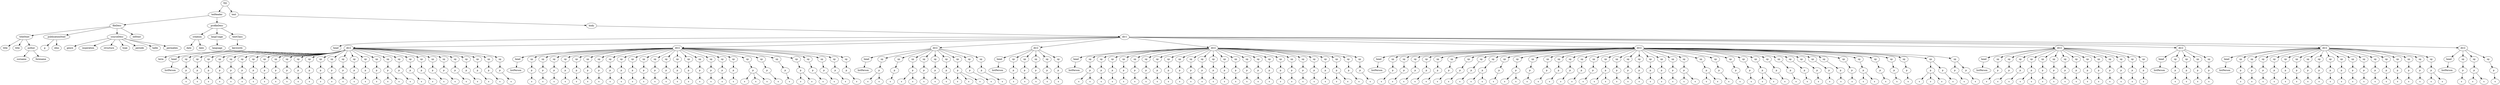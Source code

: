 digraph Tree {
	"t0" [label = "TEI"];
	"t1" [label = "teiHeader"];
	"t2" [label = "fileDesc"];
	"t3" [label = "titleStmt"];
	"t4" [label = "title"];
	"t5" [label = "title"];
	"t6" [label = "author"];
	"t7" [label = "surname"];
	"t8" [label = "forename"];
	"t9" [label = "publicationStmt"];
	"t10" [label = "p"];
	"t11" [label = "idno"];
	"t12" [label = "sourceDesc"];
	"t13" [label = "genre"];
	"t14" [label = "inspiration"];
	"t15" [label = "structure"];
	"t16" [label = "type"];
	"t17" [label = "periode"];
	"t18" [label = "taille"];
	"t19" [label = "permalien"];
	"t20" [label = "edStmt"];
	"t21" [label = "profileDesc"];
	"t22" [label = "creation"];
	"t23" [label = "date"];
	"t24" [label = "date"];
	"t25" [label = "langUsage"];
	"t26" [label = "language"];
	"t27" [label = "textClass"];
	"t28" [label = "keywords"];
	"t29" [label = "term"];
	"t30" [label = "text"];
	"t31" [label = "body"];
	"t32" [label = "div1"];
	"t33" [label = "head"];
	"t34" [label = "div2"];
	"t35" [label = "head"];
	"t36" [label = "listPerson"];
	"t37" [label = "sp"];
	"t38" [label = "p"];
	"t39" [label = "s"];
	"t40" [label = "sp"];
	"t41" [label = "p"];
	"t42" [label = "s"];
	"t43" [label = "sp"];
	"t44" [label = "p"];
	"t45" [label = "s"];
	"t46" [label = "sp"];
	"t47" [label = "p"];
	"t48" [label = "s"];
	"t49" [label = "sp"];
	"t50" [label = "p"];
	"t51" [label = "s"];
	"t52" [label = "sp"];
	"t53" [label = "p"];
	"t54" [label = "s"];
	"t55" [label = "sp"];
	"t56" [label = "p"];
	"t57" [label = "s"];
	"t58" [label = "sp"];
	"t59" [label = "p"];
	"t60" [label = "s"];
	"t61" [label = "sp"];
	"t62" [label = "p"];
	"t63" [label = "s"];
	"t64" [label = "sp"];
	"t65" [label = "p"];
	"t66" [label = "s"];
	"t67" [label = "sp"];
	"t68" [label = "p"];
	"t69" [label = "s"];
	"t70" [label = "sp"];
	"t71" [label = "p"];
	"t72" [label = "s"];
	"t73" [label = "sp"];
	"t74" [label = "p"];
	"t75" [label = "s"];
	"t76" [label = "sp"];
	"t77" [label = "p"];
	"t78" [label = "s"];
	"t79" [label = "sp"];
	"t80" [label = "p"];
	"t81" [label = "s"];
	"t82" [label = "sp"];
	"t83" [label = "p"];
	"t84" [label = "s"];
	"t85" [label = "sp"];
	"t86" [label = "p"];
	"t87" [label = "s"];
	"t88" [label = "sp"];
	"t89" [label = "p"];
	"t90" [label = "s"];
	"t91" [label = "sp"];
	"t92" [label = "p"];
	"t93" [label = "s"];
	"t94" [label = "s"];
	"t95" [label = "sp"];
	"t96" [label = "p"];
	"t97" [label = "s"];
	"t98" [label = "sp"];
	"t99" [label = "p"];
	"t100" [label = "s"];
	"t101" [label = "sp"];
	"t102" [label = "p"];
	"t103" [label = "s"];
	"t104" [label = "sp"];
	"t105" [label = "p"];
	"t106" [label = "s"];
	"t107" [label = "sp"];
	"t108" [label = "p"];
	"t109" [label = "s"];
	"t110" [label = "sp"];
	"t111" [label = "p"];
	"t112" [label = "s"];
	"t113" [label = "sp"];
	"t114" [label = "p"];
	"t115" [label = "s"];
	"t116" [label = "sp"];
	"t117" [label = "p"];
	"t118" [label = "s"];
	"t119" [label = "sp"];
	"t120" [label = "p"];
	"t121" [label = "s"];
	"t122" [label = "sp"];
	"t123" [label = "p"];
	"t124" [label = "s"];
	"t125" [label = "div2"];
	"t126" [label = "head"];
	"t127" [label = "listPerson"];
	"t128" [label = "sp"];
	"t129" [label = "p"];
	"t130" [label = "s"];
	"t131" [label = "sp"];
	"t132" [label = "p"];
	"t133" [label = "s"];
	"t134" [label = "sp"];
	"t135" [label = "p"];
	"t136" [label = "s"];
	"t137" [label = "sp"];
	"t138" [label = "p"];
	"t139" [label = "s"];
	"t140" [label = "sp"];
	"t141" [label = "p"];
	"t142" [label = "s"];
	"t143" [label = "sp"];
	"t144" [label = "p"];
	"t145" [label = "s"];
	"t146" [label = "sp"];
	"t147" [label = "p"];
	"t148" [label = "s"];
	"t149" [label = "sp"];
	"t150" [label = "p"];
	"t151" [label = "s"];
	"t152" [label = "sp"];
	"t153" [label = "p"];
	"t154" [label = "s"];
	"t155" [label = "sp"];
	"t156" [label = "p"];
	"t157" [label = "s"];
	"t158" [label = "sp"];
	"t159" [label = "p"];
	"t160" [label = "s"];
	"t161" [label = "sp"];
	"t162" [label = "p"];
	"t163" [label = "s"];
	"t164" [label = "sp"];
	"t165" [label = "p"];
	"t166" [label = "s"];
	"t167" [label = "sp"];
	"t168" [label = "p"];
	"t169" [label = "s"];
	"t170" [label = "sp"];
	"t171" [label = "p"];
	"t172" [label = "s"];
	"t173" [label = "sp"];
	"t174" [label = "p"];
	"t175" [label = "s"];
	"t176" [label = "sp"];
	"t177" [label = "p"];
	"t178" [label = "s"];
	"t179" [label = "sp"];
	"t180" [label = "p"];
	"t181" [label = "s"];
	"t182" [label = "sp"];
	"t183" [label = "p"];
	"t184" [label = "s"];
	"t185" [label = "sp"];
	"t186" [label = "p"];
	"t187" [label = "s"];
	"t188" [label = "s"];
	"t189" [label = "s"];
	"t190" [label = "sp"];
	"t191" [label = "p"];
	"t192" [label = "s"];
	"t193" [label = "sp"];
	"t194" [label = "p"];
	"t195" [label = "s"];
	"t196" [label = "sp"];
	"t197" [label = "p"];
	"t198" [label = "s"];
	"t199" [label = "s"];
	"t200" [label = "sp"];
	"t201" [label = "p"];
	"t202" [label = "s"];
	"t203" [label = "sp"];
	"t204" [label = "p"];
	"t205" [label = "s"];
	"t206" [label = "sp"];
	"t207" [label = "p"];
	"t208" [label = "s"];
	"t209" [label = "sp"];
	"t210" [label = "p"];
	"t211" [label = "s"];
	"t212" [label = "div2"];
	"t213" [label = "head"];
	"t214" [label = "listPerson"];
	"t215" [label = "sp"];
	"t216" [label = "p"];
	"t217" [label = "s"];
	"t218" [label = "s"];
	"t219" [label = "sp"];
	"t220" [label = "p"];
	"t221" [label = "s"];
	"t222" [label = "sp"];
	"t223" [label = "p"];
	"t224" [label = "s"];
	"t225" [label = "s"];
	"t226" [label = "sp"];
	"t227" [label = "p"];
	"t228" [label = "s"];
	"t229" [label = "sp"];
	"t230" [label = "p"];
	"t231" [label = "s"];
	"t232" [label = "sp"];
	"t233" [label = "p"];
	"t234" [label = "s"];
	"t235" [label = "sp"];
	"t236" [label = "p"];
	"t237" [label = "s"];
	"t238" [label = "s"];
	"t239" [label = "s"];
	"t240" [label = "sp"];
	"t241" [label = "p"];
	"t242" [label = "s"];
	"t243" [label = "sp"];
	"t244" [label = "p"];
	"t245" [label = "s"];
	"t246" [label = "div2"];
	"t247" [label = "head"];
	"t248" [label = "listPerson"];
	"t249" [label = "sp"];
	"t250" [label = "p"];
	"t251" [label = "s"];
	"t252" [label = "sp"];
	"t253" [label = "p"];
	"t254" [label = "s"];
	"t255" [label = "sp"];
	"t256" [label = "p"];
	"t257" [label = "s"];
	"t258" [label = "sp"];
	"t259" [label = "p"];
	"t260" [label = "s"];
	"t261" [label = "sp"];
	"t262" [label = "p"];
	"t263" [label = "s"];
	"t264" [label = "div2"];
	"t265" [label = "head"];
	"t266" [label = "listPerson"];
	"t267" [label = "sp"];
	"t268" [label = "p"];
	"t269" [label = "s"];
	"t270" [label = "s"];
	"t271" [label = "sp"];
	"t272" [label = "p"];
	"t273" [label = "s"];
	"t274" [label = "sp"];
	"t275" [label = "p"];
	"t276" [label = "s"];
	"t277" [label = "sp"];
	"t278" [label = "p"];
	"t279" [label = "s"];
	"t280" [label = "sp"];
	"t281" [label = "p"];
	"t282" [label = "s"];
	"t283" [label = "sp"];
	"t284" [label = "p"];
	"t285" [label = "s"];
	"t286" [label = "sp"];
	"t287" [label = "p"];
	"t288" [label = "s"];
	"t289" [label = "sp"];
	"t290" [label = "p"];
	"t291" [label = "s"];
	"t292" [label = "sp"];
	"t293" [label = "p"];
	"t294" [label = "s"];
	"t295" [label = "sp"];
	"t296" [label = "p"];
	"t297" [label = "s"];
	"t298" [label = "sp"];
	"t299" [label = "p"];
	"t300" [label = "s"];
	"t301" [label = "sp"];
	"t302" [label = "p"];
	"t303" [label = "s"];
	"t304" [label = "sp"];
	"t305" [label = "p"];
	"t306" [label = "s"];
	"t307" [label = "sp"];
	"t308" [label = "p"];
	"t309" [label = "s"];
	"t310" [label = "sp"];
	"t311" [label = "p"];
	"t312" [label = "s"];
	"t313" [label = "sp"];
	"t314" [label = "p"];
	"t315" [label = "s"];
	"t316" [label = "sp"];
	"t317" [label = "p"];
	"t318" [label = "s"];
	"t319" [label = "sp"];
	"t320" [label = "p"];
	"t321" [label = "s"];
	"t322" [label = "sp"];
	"t323" [label = "p"];
	"t324" [label = "s"];
	"t325" [label = "sp"];
	"t326" [label = "p"];
	"t327" [label = "s"];
	"t328" [label = "sp"];
	"t329" [label = "p"];
	"t330" [label = "s"];
	"t331" [label = "sp"];
	"t332" [label = "p"];
	"t333" [label = "s"];
	"t334" [label = "sp"];
	"t335" [label = "p"];
	"t336" [label = "s"];
	"t337" [label = "s"];
	"t338" [label = "sp"];
	"t339" [label = "p"];
	"t340" [label = "s"];
	"t341" [label = "sp"];
	"t342" [label = "p"];
	"t343" [label = "s"];
	"t344" [label = "div2"];
	"t345" [label = "head"];
	"t346" [label = "listPerson"];
	"t347" [label = "sp"];
	"t348" [label = "p"];
	"t349" [label = "s"];
	"t350" [label = "sp"];
	"t351" [label = "p"];
	"t352" [label = "s"];
	"t353" [label = "sp"];
	"t354" [label = "p"];
	"t355" [label = "s"];
	"t356" [label = "sp"];
	"t357" [label = "p"];
	"t358" [label = "s"];
	"t359" [label = "sp"];
	"t360" [label = "p"];
	"t361" [label = "s"];
	"t362" [label = "sp"];
	"t363" [label = "p"];
	"t364" [label = "s"];
	"t365" [label = "sp"];
	"t366" [label = "p"];
	"t367" [label = "s"];
	"t368" [label = "sp"];
	"t369" [label = "p"];
	"t370" [label = "s"];
	"t371" [label = "sp"];
	"t372" [label = "p"];
	"t373" [label = "s"];
	"t374" [label = "s"];
	"t375" [label = "sp"];
	"t376" [label = "p"];
	"t377" [label = "s"];
	"t378" [label = "sp"];
	"t379" [label = "p"];
	"t380" [label = "s"];
	"t381" [label = "s"];
	"t382" [label = "sp"];
	"t383" [label = "p"];
	"t384" [label = "s"];
	"t385" [label = "sp"];
	"t386" [label = "p"];
	"t387" [label = "s"];
	"t388" [label = "sp"];
	"t389" [label = "p"];
	"t390" [label = "s"];
	"t391" [label = "sp"];
	"t392" [label = "p"];
	"t393" [label = "s"];
	"t394" [label = "sp"];
	"t395" [label = "p"];
	"t396" [label = "s"];
	"t397" [label = "sp"];
	"t398" [label = "p"];
	"t399" [label = "s"];
	"t400" [label = "sp"];
	"t401" [label = "p"];
	"t402" [label = "s"];
	"t403" [label = "s"];
	"t404" [label = "sp"];
	"t405" [label = "p"];
	"t406" [label = "s"];
	"t407" [label = "sp"];
	"t408" [label = "p"];
	"t409" [label = "s"];
	"t410" [label = "sp"];
	"t411" [label = "p"];
	"t412" [label = "s"];
	"t413" [label = "sp"];
	"t414" [label = "p"];
	"t415" [label = "s"];
	"t416" [label = "sp"];
	"t417" [label = "p"];
	"t418" [label = "s"];
	"t419" [label = "sp"];
	"t420" [label = "p"];
	"t421" [label = "s"];
	"t422" [label = "sp"];
	"t423" [label = "p"];
	"t424" [label = "s"];
	"t425" [label = "s"];
	"t426" [label = "sp"];
	"t427" [label = "p"];
	"t428" [label = "s"];
	"t429" [label = "s"];
	"t430" [label = "sp"];
	"t431" [label = "p"];
	"t432" [label = "s"];
	"t433" [label = "sp"];
	"t434" [label = "p"];
	"t435" [label = "s"];
	"t436" [label = "sp"];
	"t437" [label = "p"];
	"t438" [label = "s"];
	"t439" [label = "sp"];
	"t440" [label = "p"];
	"t441" [label = "s"];
	"t442" [label = "s"];
	"t443" [label = "sp"];
	"t444" [label = "p"];
	"t445" [label = "s"];
	"t446" [label = "sp"];
	"t447" [label = "p"];
	"t448" [label = "s"];
	"t449" [label = "sp"];
	"t450" [label = "p"];
	"t451" [label = "s"];
	"t452" [label = "sp"];
	"t453" [label = "p"];
	"t454" [label = "s"];
	"t455" [label = "sp"];
	"t456" [label = "p"];
	"t457" [label = "s"];
	"t458" [label = "sp"];
	"t459" [label = "p"];
	"t460" [label = "s"];
	"t461" [label = "sp"];
	"t462" [label = "p"];
	"t463" [label = "s"];
	"t464" [label = "sp"];
	"t465" [label = "p"];
	"t466" [label = "s"];
	"t467" [label = "s"];
	"t468" [label = "sp"];
	"t469" [label = "p"];
	"t470" [label = "s"];
	"t471" [label = "sp"];
	"t472" [label = "p"];
	"t473" [label = "s"];
	"t474" [label = "sp"];
	"t475" [label = "p"];
	"t476" [label = "s"];
	"t477" [label = "sp"];
	"t478" [label = "p"];
	"t479" [label = "s"];
	"t480" [label = "s"];
	"t481" [label = "s"];
	"t482" [label = "p"];
	"t483" [label = "s"];
	"t484" [label = "sp"];
	"t485" [label = "p"];
	"t486" [label = "s"];
	"t487" [label = "p"];
	"t488" [label = "s"];
	"t489" [label = "div2"];
	"t490" [label = "head"];
	"t491" [label = "listPerson"];
	"t492" [label = "sp"];
	"t493" [label = "p"];
	"t494" [label = "s"];
	"t495" [label = "sp"];
	"t496" [label = "p"];
	"t497" [label = "s"];
	"t498" [label = "sp"];
	"t499" [label = "p"];
	"t500" [label = "s"];
	"t501" [label = "sp"];
	"t502" [label = "p"];
	"t503" [label = "s"];
	"t504" [label = "s"];
	"t505" [label = "sp"];
	"t506" [label = "p"];
	"t507" [label = "s"];
	"t508" [label = "sp"];
	"t509" [label = "p"];
	"t510" [label = "s"];
	"t511" [label = "sp"];
	"t512" [label = "p"];
	"t513" [label = "s"];
	"t514" [label = "sp"];
	"t515" [label = "p"];
	"t516" [label = "s"];
	"t517" [label = "sp"];
	"t518" [label = "p"];
	"t519" [label = "s"];
	"t520" [label = "sp"];
	"t521" [label = "p"];
	"t522" [label = "s"];
	"t523" [label = "sp"];
	"t524" [label = "p"];
	"t525" [label = "s"];
	"t526" [label = "sp"];
	"t527" [label = "p"];
	"t528" [label = "s"];
	"t529" [label = "sp"];
	"t530" [label = "p"];
	"t531" [label = "s"];
	"t532" [label = "sp"];
	"t533" [label = "p"];
	"t534" [label = "s"];
	"t535" [label = "div2"];
	"t536" [label = "head"];
	"t537" [label = "listPerson"];
	"t538" [label = "sp"];
	"t539" [label = "p"];
	"t540" [label = "s"];
	"t541" [label = "sp"];
	"t542" [label = "p"];
	"t543" [label = "s"];
	"t544" [label = "sp"];
	"t545" [label = "p"];
	"t546" [label = "s"];
	"t547" [label = "sp"];
	"t548" [label = "p"];
	"t549" [label = "s"];
	"t550" [label = "div2"];
	"t551" [label = "head"];
	"t552" [label = "listPerson"];
	"t553" [label = "sp"];
	"t554" [label = "p"];
	"t555" [label = "s"];
	"t556" [label = "sp"];
	"t557" [label = "p"];
	"t558" [label = "s"];
	"t559" [label = "sp"];
	"t560" [label = "p"];
	"t561" [label = "s"];
	"t562" [label = "sp"];
	"t563" [label = "p"];
	"t564" [label = "s"];
	"t565" [label = "sp"];
	"t566" [label = "p"];
	"t567" [label = "s"];
	"t568" [label = "sp"];
	"t569" [label = "p"];
	"t570" [label = "s"];
	"t571" [label = "sp"];
	"t572" [label = "p"];
	"t573" [label = "s"];
	"t574" [label = "sp"];
	"t575" [label = "p"];
	"t576" [label = "s"];
	"t577" [label = "sp"];
	"t578" [label = "p"];
	"t579" [label = "s"];
	"t580" [label = "sp"];
	"t581" [label = "p"];
	"t582" [label = "s"];
	"t583" [label = "sp"];
	"t584" [label = "p"];
	"t585" [label = "s"];
	"t586" [label = "sp"];
	"t587" [label = "p"];
	"t588" [label = "s"];
	"t589" [label = "sp"];
	"t590" [label = "p"];
	"t591" [label = "s"];
	"t592" [label = "sp"];
	"t593" [label = "p"];
	"t594" [label = "s"];
	"t595" [label = "sp"];
	"t596" [label = "p"];
	"t597" [label = "s"];
	"t598" [label = "sp"];
	"t599" [label = "p"];
	"t600" [label = "s"];
	"t601" [label = "sp"];
	"t602" [label = "p"];
	"t603" [label = "s"];
	"t604" [label = "sp"];
	"t605" [label = "p"];
	"t606" [label = "s"];
	"t607" [label = "s"];
	"t608" [label = "div2"];
	"t609" [label = "head"];
	"t610" [label = "listPerson"];
	"t611" [label = "sp"];
	"t612" [label = "p"];
	"t613" [label = "s"];
	"t614" [label = "sp"];
	"t615" [label = "p"];
	"t616" [label = "s"];
	"t617" [label = "s"];
	"t618" [label = "sp"];
	"t619" [label = "p"];
	"t620" [label = "s"];
	"t0" -> "t1";
	"t1" -> "t2";
	"t2" -> "t3";
	"t3" -> "t4";
	"t3" -> "t5";
	"t3" -> "t6";
	"t6" -> "t7";
	"t6" -> "t8";
	"t2" -> "t9";
	"t9" -> "t10";
	"t9" -> "t11";
	"t2" -> "t12";
	"t12" -> "t13";
	"t12" -> "t14";
	"t12" -> "t15";
	"t12" -> "t16";
	"t12" -> "t17";
	"t12" -> "t18";
	"t12" -> "t19";
	"t2" -> "t20";
	"t1" -> "t21";
	"t21" -> "t22";
	"t22" -> "t23";
	"t22" -> "t24";
	"t21" -> "t25";
	"t25" -> "t26";
	"t21" -> "t27";
	"t27" -> "t28";
	"t28" -> "t29";
	"t0" -> "t30";
	"t30" -> "t31";
	"t31" -> "t32";
	"t32" -> "t33";
	"t32" -> "t34";
	"t34" -> "t35";
	"t35" -> "t36";
	"t34" -> "t37";
	"t37" -> "t38";
	"t38" -> "t39";
	"t34" -> "t40";
	"t40" -> "t41";
	"t41" -> "t42";
	"t34" -> "t43";
	"t43" -> "t44";
	"t44" -> "t45";
	"t34" -> "t46";
	"t46" -> "t47";
	"t47" -> "t48";
	"t34" -> "t49";
	"t49" -> "t50";
	"t50" -> "t51";
	"t34" -> "t52";
	"t52" -> "t53";
	"t53" -> "t54";
	"t34" -> "t55";
	"t55" -> "t56";
	"t56" -> "t57";
	"t34" -> "t58";
	"t58" -> "t59";
	"t59" -> "t60";
	"t34" -> "t61";
	"t61" -> "t62";
	"t62" -> "t63";
	"t34" -> "t64";
	"t64" -> "t65";
	"t65" -> "t66";
	"t34" -> "t67";
	"t67" -> "t68";
	"t68" -> "t69";
	"t34" -> "t70";
	"t70" -> "t71";
	"t71" -> "t72";
	"t34" -> "t73";
	"t73" -> "t74";
	"t74" -> "t75";
	"t34" -> "t76";
	"t76" -> "t77";
	"t77" -> "t78";
	"t34" -> "t79";
	"t79" -> "t80";
	"t80" -> "t81";
	"t34" -> "t82";
	"t82" -> "t83";
	"t83" -> "t84";
	"t34" -> "t85";
	"t85" -> "t86";
	"t86" -> "t87";
	"t34" -> "t88";
	"t88" -> "t89";
	"t89" -> "t90";
	"t34" -> "t91";
	"t91" -> "t92";
	"t92" -> "t93";
	"t92" -> "t94";
	"t34" -> "t95";
	"t95" -> "t96";
	"t96" -> "t97";
	"t34" -> "t98";
	"t98" -> "t99";
	"t99" -> "t100";
	"t34" -> "t101";
	"t101" -> "t102";
	"t102" -> "t103";
	"t34" -> "t104";
	"t104" -> "t105";
	"t105" -> "t106";
	"t34" -> "t107";
	"t107" -> "t108";
	"t108" -> "t109";
	"t34" -> "t110";
	"t110" -> "t111";
	"t111" -> "t112";
	"t34" -> "t113";
	"t113" -> "t114";
	"t114" -> "t115";
	"t34" -> "t116";
	"t116" -> "t117";
	"t117" -> "t118";
	"t34" -> "t119";
	"t119" -> "t120";
	"t120" -> "t121";
	"t34" -> "t122";
	"t122" -> "t123";
	"t123" -> "t124";
	"t32" -> "t125";
	"t125" -> "t126";
	"t126" -> "t127";
	"t125" -> "t128";
	"t128" -> "t129";
	"t129" -> "t130";
	"t125" -> "t131";
	"t131" -> "t132";
	"t132" -> "t133";
	"t125" -> "t134";
	"t134" -> "t135";
	"t135" -> "t136";
	"t125" -> "t137";
	"t137" -> "t138";
	"t138" -> "t139";
	"t125" -> "t140";
	"t140" -> "t141";
	"t141" -> "t142";
	"t125" -> "t143";
	"t143" -> "t144";
	"t144" -> "t145";
	"t125" -> "t146";
	"t146" -> "t147";
	"t147" -> "t148";
	"t125" -> "t149";
	"t149" -> "t150";
	"t150" -> "t151";
	"t125" -> "t152";
	"t152" -> "t153";
	"t153" -> "t154";
	"t125" -> "t155";
	"t155" -> "t156";
	"t156" -> "t157";
	"t125" -> "t158";
	"t158" -> "t159";
	"t159" -> "t160";
	"t125" -> "t161";
	"t161" -> "t162";
	"t162" -> "t163";
	"t125" -> "t164";
	"t164" -> "t165";
	"t165" -> "t166";
	"t125" -> "t167";
	"t167" -> "t168";
	"t168" -> "t169";
	"t125" -> "t170";
	"t170" -> "t171";
	"t171" -> "t172";
	"t125" -> "t173";
	"t173" -> "t174";
	"t174" -> "t175";
	"t125" -> "t176";
	"t176" -> "t177";
	"t177" -> "t178";
	"t125" -> "t179";
	"t179" -> "t180";
	"t180" -> "t181";
	"t125" -> "t182";
	"t182" -> "t183";
	"t183" -> "t184";
	"t125" -> "t185";
	"t185" -> "t186";
	"t186" -> "t187";
	"t186" -> "t188";
	"t186" -> "t189";
	"t125" -> "t190";
	"t190" -> "t191";
	"t191" -> "t192";
	"t125" -> "t193";
	"t193" -> "t194";
	"t194" -> "t195";
	"t125" -> "t196";
	"t196" -> "t197";
	"t197" -> "t198";
	"t197" -> "t199";
	"t125" -> "t200";
	"t200" -> "t201";
	"t201" -> "t202";
	"t125" -> "t203";
	"t203" -> "t204";
	"t204" -> "t205";
	"t125" -> "t206";
	"t206" -> "t207";
	"t207" -> "t208";
	"t125" -> "t209";
	"t209" -> "t210";
	"t210" -> "t211";
	"t32" -> "t212";
	"t212" -> "t213";
	"t213" -> "t214";
	"t212" -> "t215";
	"t215" -> "t216";
	"t216" -> "t217";
	"t216" -> "t218";
	"t212" -> "t219";
	"t219" -> "t220";
	"t220" -> "t221";
	"t212" -> "t222";
	"t222" -> "t223";
	"t223" -> "t224";
	"t223" -> "t225";
	"t212" -> "t226";
	"t226" -> "t227";
	"t227" -> "t228";
	"t212" -> "t229";
	"t229" -> "t230";
	"t230" -> "t231";
	"t212" -> "t232";
	"t232" -> "t233";
	"t233" -> "t234";
	"t212" -> "t235";
	"t235" -> "t236";
	"t236" -> "t237";
	"t236" -> "t238";
	"t236" -> "t239";
	"t212" -> "t240";
	"t240" -> "t241";
	"t241" -> "t242";
	"t212" -> "t243";
	"t243" -> "t244";
	"t244" -> "t245";
	"t32" -> "t246";
	"t246" -> "t247";
	"t247" -> "t248";
	"t246" -> "t249";
	"t249" -> "t250";
	"t250" -> "t251";
	"t246" -> "t252";
	"t252" -> "t253";
	"t253" -> "t254";
	"t246" -> "t255";
	"t255" -> "t256";
	"t256" -> "t257";
	"t246" -> "t258";
	"t258" -> "t259";
	"t259" -> "t260";
	"t246" -> "t261";
	"t261" -> "t262";
	"t262" -> "t263";
	"t32" -> "t264";
	"t264" -> "t265";
	"t265" -> "t266";
	"t264" -> "t267";
	"t267" -> "t268";
	"t268" -> "t269";
	"t268" -> "t270";
	"t264" -> "t271";
	"t271" -> "t272";
	"t272" -> "t273";
	"t264" -> "t274";
	"t274" -> "t275";
	"t275" -> "t276";
	"t264" -> "t277";
	"t277" -> "t278";
	"t278" -> "t279";
	"t264" -> "t280";
	"t280" -> "t281";
	"t281" -> "t282";
	"t264" -> "t283";
	"t283" -> "t284";
	"t284" -> "t285";
	"t264" -> "t286";
	"t286" -> "t287";
	"t287" -> "t288";
	"t264" -> "t289";
	"t289" -> "t290";
	"t290" -> "t291";
	"t264" -> "t292";
	"t292" -> "t293";
	"t293" -> "t294";
	"t264" -> "t295";
	"t295" -> "t296";
	"t296" -> "t297";
	"t264" -> "t298";
	"t298" -> "t299";
	"t299" -> "t300";
	"t264" -> "t301";
	"t301" -> "t302";
	"t302" -> "t303";
	"t264" -> "t304";
	"t304" -> "t305";
	"t305" -> "t306";
	"t264" -> "t307";
	"t307" -> "t308";
	"t308" -> "t309";
	"t264" -> "t310";
	"t310" -> "t311";
	"t311" -> "t312";
	"t264" -> "t313";
	"t313" -> "t314";
	"t314" -> "t315";
	"t264" -> "t316";
	"t316" -> "t317";
	"t317" -> "t318";
	"t264" -> "t319";
	"t319" -> "t320";
	"t320" -> "t321";
	"t264" -> "t322";
	"t322" -> "t323";
	"t323" -> "t324";
	"t264" -> "t325";
	"t325" -> "t326";
	"t326" -> "t327";
	"t264" -> "t328";
	"t328" -> "t329";
	"t329" -> "t330";
	"t264" -> "t331";
	"t331" -> "t332";
	"t332" -> "t333";
	"t264" -> "t334";
	"t334" -> "t335";
	"t335" -> "t336";
	"t335" -> "t337";
	"t264" -> "t338";
	"t338" -> "t339";
	"t339" -> "t340";
	"t264" -> "t341";
	"t341" -> "t342";
	"t342" -> "t343";
	"t32" -> "t344";
	"t344" -> "t345";
	"t345" -> "t346";
	"t344" -> "t347";
	"t347" -> "t348";
	"t348" -> "t349";
	"t344" -> "t350";
	"t350" -> "t351";
	"t351" -> "t352";
	"t344" -> "t353";
	"t353" -> "t354";
	"t354" -> "t355";
	"t344" -> "t356";
	"t356" -> "t357";
	"t357" -> "t358";
	"t344" -> "t359";
	"t359" -> "t360";
	"t360" -> "t361";
	"t344" -> "t362";
	"t362" -> "t363";
	"t363" -> "t364";
	"t344" -> "t365";
	"t365" -> "t366";
	"t366" -> "t367";
	"t344" -> "t368";
	"t368" -> "t369";
	"t369" -> "t370";
	"t344" -> "t371";
	"t371" -> "t372";
	"t372" -> "t373";
	"t372" -> "t374";
	"t344" -> "t375";
	"t375" -> "t376";
	"t376" -> "t377";
	"t344" -> "t378";
	"t378" -> "t379";
	"t379" -> "t380";
	"t379" -> "t381";
	"t344" -> "t382";
	"t382" -> "t383";
	"t383" -> "t384";
	"t344" -> "t385";
	"t385" -> "t386";
	"t386" -> "t387";
	"t344" -> "t388";
	"t388" -> "t389";
	"t389" -> "t390";
	"t344" -> "t391";
	"t391" -> "t392";
	"t392" -> "t393";
	"t344" -> "t394";
	"t394" -> "t395";
	"t395" -> "t396";
	"t344" -> "t397";
	"t397" -> "t398";
	"t398" -> "t399";
	"t344" -> "t400";
	"t400" -> "t401";
	"t401" -> "t402";
	"t401" -> "t403";
	"t344" -> "t404";
	"t404" -> "t405";
	"t405" -> "t406";
	"t344" -> "t407";
	"t407" -> "t408";
	"t408" -> "t409";
	"t344" -> "t410";
	"t410" -> "t411";
	"t411" -> "t412";
	"t344" -> "t413";
	"t413" -> "t414";
	"t414" -> "t415";
	"t344" -> "t416";
	"t416" -> "t417";
	"t417" -> "t418";
	"t344" -> "t419";
	"t419" -> "t420";
	"t420" -> "t421";
	"t344" -> "t422";
	"t422" -> "t423";
	"t423" -> "t424";
	"t423" -> "t425";
	"t344" -> "t426";
	"t426" -> "t427";
	"t427" -> "t428";
	"t427" -> "t429";
	"t344" -> "t430";
	"t430" -> "t431";
	"t431" -> "t432";
	"t344" -> "t433";
	"t433" -> "t434";
	"t434" -> "t435";
	"t344" -> "t436";
	"t436" -> "t437";
	"t437" -> "t438";
	"t344" -> "t439";
	"t439" -> "t440";
	"t440" -> "t441";
	"t440" -> "t442";
	"t344" -> "t443";
	"t443" -> "t444";
	"t444" -> "t445";
	"t344" -> "t446";
	"t446" -> "t447";
	"t447" -> "t448";
	"t344" -> "t449";
	"t449" -> "t450";
	"t450" -> "t451";
	"t344" -> "t452";
	"t452" -> "t453";
	"t453" -> "t454";
	"t344" -> "t455";
	"t455" -> "t456";
	"t456" -> "t457";
	"t344" -> "t458";
	"t458" -> "t459";
	"t459" -> "t460";
	"t344" -> "t461";
	"t461" -> "t462";
	"t462" -> "t463";
	"t344" -> "t464";
	"t464" -> "t465";
	"t465" -> "t466";
	"t465" -> "t467";
	"t344" -> "t468";
	"t468" -> "t469";
	"t469" -> "t470";
	"t344" -> "t471";
	"t471" -> "t472";
	"t472" -> "t473";
	"t344" -> "t474";
	"t474" -> "t475";
	"t475" -> "t476";
	"t344" -> "t477";
	"t477" -> "t478";
	"t478" -> "t479";
	"t478" -> "t480";
	"t478" -> "t481";
	"t477" -> "t482";
	"t482" -> "t483";
	"t344" -> "t484";
	"t484" -> "t485";
	"t485" -> "t486";
	"t484" -> "t487";
	"t487" -> "t488";
	"t32" -> "t489";
	"t489" -> "t490";
	"t490" -> "t491";
	"t489" -> "t492";
	"t492" -> "t493";
	"t493" -> "t494";
	"t489" -> "t495";
	"t495" -> "t496";
	"t496" -> "t497";
	"t489" -> "t498";
	"t498" -> "t499";
	"t499" -> "t500";
	"t489" -> "t501";
	"t501" -> "t502";
	"t502" -> "t503";
	"t502" -> "t504";
	"t489" -> "t505";
	"t505" -> "t506";
	"t506" -> "t507";
	"t489" -> "t508";
	"t508" -> "t509";
	"t509" -> "t510";
	"t489" -> "t511";
	"t511" -> "t512";
	"t512" -> "t513";
	"t489" -> "t514";
	"t514" -> "t515";
	"t515" -> "t516";
	"t489" -> "t517";
	"t517" -> "t518";
	"t518" -> "t519";
	"t489" -> "t520";
	"t520" -> "t521";
	"t521" -> "t522";
	"t489" -> "t523";
	"t523" -> "t524";
	"t524" -> "t525";
	"t489" -> "t526";
	"t526" -> "t527";
	"t527" -> "t528";
	"t489" -> "t529";
	"t529" -> "t530";
	"t530" -> "t531";
	"t489" -> "t532";
	"t532" -> "t533";
	"t533" -> "t534";
	"t32" -> "t535";
	"t535" -> "t536";
	"t536" -> "t537";
	"t535" -> "t538";
	"t538" -> "t539";
	"t539" -> "t540";
	"t535" -> "t541";
	"t541" -> "t542";
	"t542" -> "t543";
	"t535" -> "t544";
	"t544" -> "t545";
	"t545" -> "t546";
	"t535" -> "t547";
	"t547" -> "t548";
	"t548" -> "t549";
	"t32" -> "t550";
	"t550" -> "t551";
	"t551" -> "t552";
	"t550" -> "t553";
	"t553" -> "t554";
	"t554" -> "t555";
	"t550" -> "t556";
	"t556" -> "t557";
	"t557" -> "t558";
	"t550" -> "t559";
	"t559" -> "t560";
	"t560" -> "t561";
	"t550" -> "t562";
	"t562" -> "t563";
	"t563" -> "t564";
	"t550" -> "t565";
	"t565" -> "t566";
	"t566" -> "t567";
	"t550" -> "t568";
	"t568" -> "t569";
	"t569" -> "t570";
	"t550" -> "t571";
	"t571" -> "t572";
	"t572" -> "t573";
	"t550" -> "t574";
	"t574" -> "t575";
	"t575" -> "t576";
	"t550" -> "t577";
	"t577" -> "t578";
	"t578" -> "t579";
	"t550" -> "t580";
	"t580" -> "t581";
	"t581" -> "t582";
	"t550" -> "t583";
	"t583" -> "t584";
	"t584" -> "t585";
	"t550" -> "t586";
	"t586" -> "t587";
	"t587" -> "t588";
	"t550" -> "t589";
	"t589" -> "t590";
	"t590" -> "t591";
	"t550" -> "t592";
	"t592" -> "t593";
	"t593" -> "t594";
	"t550" -> "t595";
	"t595" -> "t596";
	"t596" -> "t597";
	"t550" -> "t598";
	"t598" -> "t599";
	"t599" -> "t600";
	"t550" -> "t601";
	"t601" -> "t602";
	"t602" -> "t603";
	"t550" -> "t604";
	"t604" -> "t605";
	"t605" -> "t606";
	"t605" -> "t607";
	"t32" -> "t608";
	"t608" -> "t609";
	"t609" -> "t610";
	"t608" -> "t611";
	"t611" -> "t612";
	"t612" -> "t613";
	"t608" -> "t614";
	"t614" -> "t615";
	"t615" -> "t616";
	"t615" -> "t617";
	"t608" -> "t618";
	"t618" -> "t619";
	"t619" -> "t620";
}

